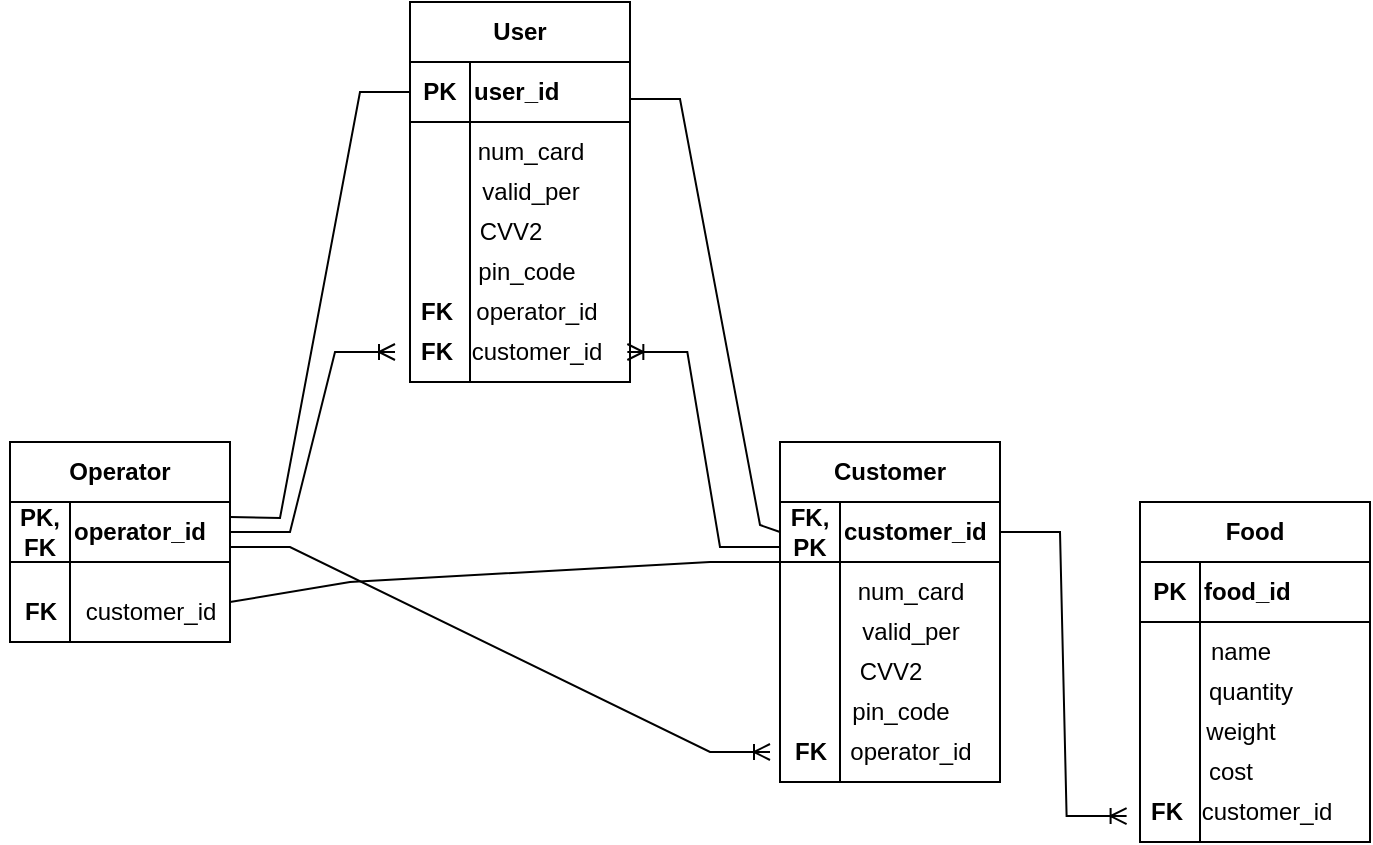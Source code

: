<mxfile version="22.0.4" type="device" pages="3">
  <diagram id="mCyr1kptdM3YggUfpTlr" name="Варіант (а)">
    <mxGraphModel dx="1050" dy="542" grid="1" gridSize="10" guides="1" tooltips="1" connect="1" arrows="1" fold="1" page="1" pageScale="1" pageWidth="850" pageHeight="1100" math="0" shadow="0">
      <root>
        <mxCell id="0" />
        <mxCell id="1" parent="0" />
        <mxCell id="K9VBhdeOLqhP3uieEbr1-109" value="" style="rounded=0;whiteSpace=wrap;html=1;align=left;" parent="1" vertex="1">
          <mxGeometry x="320" y="100" width="80" height="130" as="geometry" />
        </mxCell>
        <mxCell id="K9VBhdeOLqhP3uieEbr1-110" value="&lt;b&gt;User&lt;/b&gt;" style="rounded=0;whiteSpace=wrap;html=1;" parent="1" vertex="1">
          <mxGeometry x="290" y="40" width="110" height="30" as="geometry" />
        </mxCell>
        <mxCell id="K9VBhdeOLqhP3uieEbr1-111" value="&lt;b&gt;PK&lt;/b&gt;" style="rounded=0;whiteSpace=wrap;html=1;" parent="1" vertex="1">
          <mxGeometry x="290" y="70" width="30" height="30" as="geometry" />
        </mxCell>
        <mxCell id="K9VBhdeOLqhP3uieEbr1-112" value="" style="rounded=0;whiteSpace=wrap;html=1;" parent="1" vertex="1">
          <mxGeometry x="290" y="100" width="30" height="130" as="geometry" />
        </mxCell>
        <mxCell id="K9VBhdeOLqhP3uieEbr1-113" value="&lt;b&gt;user_id&lt;/b&gt;" style="rounded=0;whiteSpace=wrap;html=1;align=left;" parent="1" vertex="1">
          <mxGeometry x="320" y="70" width="80" height="30" as="geometry" />
        </mxCell>
        <mxCell id="K9VBhdeOLqhP3uieEbr1-117" value="num_card" style="text;html=1;align=center;verticalAlign=middle;resizable=0;points=[];autosize=1;strokeColor=none;fillColor=none;" parent="1" vertex="1">
          <mxGeometry x="310" y="100" width="80" height="30" as="geometry" />
        </mxCell>
        <mxCell id="K9VBhdeOLqhP3uieEbr1-118" value="valid_per" style="text;html=1;align=center;verticalAlign=middle;resizable=0;points=[];autosize=1;strokeColor=none;fillColor=none;" parent="1" vertex="1">
          <mxGeometry x="315" y="120" width="70" height="30" as="geometry" />
        </mxCell>
        <mxCell id="K9VBhdeOLqhP3uieEbr1-119" value="CVV2" style="text;html=1;align=center;verticalAlign=middle;resizable=0;points=[];autosize=1;strokeColor=none;fillColor=none;" parent="1" vertex="1">
          <mxGeometry x="315" y="140" width="50" height="30" as="geometry" />
        </mxCell>
        <mxCell id="K9VBhdeOLqhP3uieEbr1-120" value="operator_id" style="text;html=1;align=center;verticalAlign=middle;resizable=0;points=[];autosize=1;strokeColor=none;fillColor=none;" parent="1" vertex="1">
          <mxGeometry x="312.5" y="180" width="80" height="30" as="geometry" />
        </mxCell>
        <mxCell id="K9VBhdeOLqhP3uieEbr1-121" value="&lt;b&gt;FK&lt;/b&gt;" style="text;html=1;align=center;verticalAlign=middle;resizable=0;points=[];autosize=1;strokeColor=none;fillColor=none;" parent="1" vertex="1">
          <mxGeometry x="282.5" y="180" width="40" height="30" as="geometry" />
        </mxCell>
        <mxCell id="K9VBhdeOLqhP3uieEbr1-123" value="customer_id" style="text;html=1;align=center;verticalAlign=middle;resizable=0;points=[];autosize=1;strokeColor=none;fillColor=none;" parent="1" vertex="1">
          <mxGeometry x="307.5" y="200" width="90" height="30" as="geometry" />
        </mxCell>
        <mxCell id="K9VBhdeOLqhP3uieEbr1-124" value="&lt;b&gt;FK&lt;/b&gt;" style="text;html=1;align=center;verticalAlign=middle;resizable=0;points=[];autosize=1;strokeColor=none;fillColor=none;" parent="1" vertex="1">
          <mxGeometry x="282.5" y="200" width="40" height="30" as="geometry" />
        </mxCell>
        <mxCell id="K9VBhdeOLqhP3uieEbr1-128" value="&lt;b&gt;Operator&lt;/b&gt;" style="rounded=0;whiteSpace=wrap;html=1;" parent="1" vertex="1">
          <mxGeometry x="90" y="260" width="110" height="30" as="geometry" />
        </mxCell>
        <mxCell id="K9VBhdeOLqhP3uieEbr1-129" value="&lt;b&gt;PK,&lt;br&gt;FK&lt;br&gt;&lt;/b&gt;" style="rounded=0;whiteSpace=wrap;html=1;" parent="1" vertex="1">
          <mxGeometry x="90" y="290" width="30" height="30" as="geometry" />
        </mxCell>
        <mxCell id="K9VBhdeOLqhP3uieEbr1-131" value="&lt;b&gt;operator_id&lt;/b&gt;" style="rounded=0;whiteSpace=wrap;html=1;align=left;" parent="1" vertex="1">
          <mxGeometry x="120" y="290" width="80" height="30" as="geometry" />
        </mxCell>
        <mxCell id="K9VBhdeOLqhP3uieEbr1-147" value="" style="endArrow=none;html=1;rounded=0;entryX=0;entryY=0.5;entryDx=0;entryDy=0;exitX=1;exitY=0.25;exitDx=0;exitDy=0;" parent="1" source="K9VBhdeOLqhP3uieEbr1-131" target="K9VBhdeOLqhP3uieEbr1-111" edge="1">
          <mxGeometry relative="1" as="geometry">
            <mxPoint x="215" y="320" as="sourcePoint" />
            <mxPoint x="345" y="200" as="targetPoint" />
            <Array as="points">
              <mxPoint x="225" y="298" />
              <mxPoint x="265" y="85" />
            </Array>
          </mxGeometry>
        </mxCell>
        <mxCell id="K9VBhdeOLqhP3uieEbr1-149" value="" style="rounded=0;whiteSpace=wrap;html=1;align=left;" parent="1" vertex="1">
          <mxGeometry x="505" y="320" width="80" height="110" as="geometry" />
        </mxCell>
        <mxCell id="K9VBhdeOLqhP3uieEbr1-150" value="&lt;b&gt;Customer&lt;/b&gt;" style="rounded=0;whiteSpace=wrap;html=1;" parent="1" vertex="1">
          <mxGeometry x="475" y="260" width="110" height="30" as="geometry" />
        </mxCell>
        <mxCell id="K9VBhdeOLqhP3uieEbr1-151" value="&lt;b&gt;FK, PK&lt;/b&gt;" style="rounded=0;whiteSpace=wrap;html=1;" parent="1" vertex="1">
          <mxGeometry x="475" y="290" width="30" height="30" as="geometry" />
        </mxCell>
        <mxCell id="K9VBhdeOLqhP3uieEbr1-152" value="" style="rounded=0;whiteSpace=wrap;html=1;" parent="1" vertex="1">
          <mxGeometry x="475" y="320" width="30" height="110" as="geometry" />
        </mxCell>
        <mxCell id="K9VBhdeOLqhP3uieEbr1-153" value="&lt;b&gt;customer_id&lt;/b&gt;" style="rounded=0;whiteSpace=wrap;html=1;align=left;" parent="1" vertex="1">
          <mxGeometry x="505" y="290" width="80" height="30" as="geometry" />
        </mxCell>
        <mxCell id="K9VBhdeOLqhP3uieEbr1-158" value="operator_id" style="text;html=1;align=center;verticalAlign=middle;resizable=0;points=[];autosize=1;strokeColor=none;fillColor=none;" parent="1" vertex="1">
          <mxGeometry x="500" y="400" width="80" height="30" as="geometry" />
        </mxCell>
        <mxCell id="K9VBhdeOLqhP3uieEbr1-159" value="&lt;b&gt;FK&lt;/b&gt;" style="text;html=1;align=center;verticalAlign=middle;resizable=0;points=[];autosize=1;strokeColor=none;fillColor=none;" parent="1" vertex="1">
          <mxGeometry x="470" y="400" width="40" height="30" as="geometry" />
        </mxCell>
        <mxCell id="K9VBhdeOLqhP3uieEbr1-161" value="" style="endArrow=none;html=1;rounded=0;entryX=0;entryY=0.5;entryDx=0;entryDy=0;exitX=0;exitY=0.5;exitDx=0;exitDy=0;" parent="1" source="K9VBhdeOLqhP3uieEbr1-151" edge="1">
          <mxGeometry relative="1" as="geometry">
            <mxPoint x="470" y="301.5" as="sourcePoint" />
            <mxPoint x="400" y="88.5" as="targetPoint" />
            <Array as="points">
              <mxPoint x="465" y="301.5" />
              <mxPoint x="425" y="88.5" />
            </Array>
          </mxGeometry>
        </mxCell>
        <mxCell id="K9VBhdeOLqhP3uieEbr1-162" value="" style="edgeStyle=entityRelationEdgeStyle;fontSize=12;html=1;endArrow=ERoneToMany;rounded=0;exitX=0;exitY=0.75;exitDx=0;exitDy=0;entryX=1.013;entryY=0.5;entryDx=0;entryDy=0;entryPerimeter=0;" parent="1" source="K9VBhdeOLqhP3uieEbr1-151" target="K9VBhdeOLqhP3uieEbr1-123" edge="1">
          <mxGeometry width="100" height="100" relative="1" as="geometry">
            <mxPoint x="341.5" y="394" as="sourcePoint" />
            <mxPoint x="428.5" y="320" as="targetPoint" />
            <Array as="points">
              <mxPoint x="420" y="230" />
            </Array>
          </mxGeometry>
        </mxCell>
        <mxCell id="K9VBhdeOLqhP3uieEbr1-165" value="" style="rounded=0;whiteSpace=wrap;html=1;align=left;" parent="1" vertex="1">
          <mxGeometry x="685" y="350" width="85" height="110" as="geometry" />
        </mxCell>
        <mxCell id="K9VBhdeOLqhP3uieEbr1-166" value="&lt;b&gt;Food&lt;/b&gt;" style="rounded=0;whiteSpace=wrap;html=1;" parent="1" vertex="1">
          <mxGeometry x="655" y="290" width="115" height="30" as="geometry" />
        </mxCell>
        <mxCell id="K9VBhdeOLqhP3uieEbr1-167" value="&lt;b&gt;PK&lt;/b&gt;" style="rounded=0;whiteSpace=wrap;html=1;" parent="1" vertex="1">
          <mxGeometry x="655" y="320" width="30" height="30" as="geometry" />
        </mxCell>
        <mxCell id="K9VBhdeOLqhP3uieEbr1-168" value="" style="rounded=0;whiteSpace=wrap;html=1;" parent="1" vertex="1">
          <mxGeometry x="655" y="350" width="30" height="110" as="geometry" />
        </mxCell>
        <mxCell id="K9VBhdeOLqhP3uieEbr1-169" value="&lt;div style=&quot;text-align: center;&quot;&gt;&lt;b style=&quot;background-color: initial;&quot;&gt;food_id&lt;/b&gt;&lt;/div&gt;" style="rounded=0;whiteSpace=wrap;html=1;align=left;" parent="1" vertex="1">
          <mxGeometry x="685" y="320" width="85" height="30" as="geometry" />
        </mxCell>
        <mxCell id="K9VBhdeOLqhP3uieEbr1-170" value="name" style="text;html=1;align=center;verticalAlign=middle;resizable=0;points=[];autosize=1;strokeColor=none;fillColor=none;" parent="1" vertex="1">
          <mxGeometry x="680" y="350" width="50" height="30" as="geometry" />
        </mxCell>
        <mxCell id="K9VBhdeOLqhP3uieEbr1-171" value="quantity" style="text;html=1;align=center;verticalAlign=middle;resizable=0;points=[];autosize=1;strokeColor=none;fillColor=none;" parent="1" vertex="1">
          <mxGeometry x="675" y="370" width="70" height="30" as="geometry" />
        </mxCell>
        <mxCell id="K9VBhdeOLqhP3uieEbr1-174" value="customer_id" style="text;html=1;align=center;verticalAlign=middle;resizable=0;points=[];autosize=1;strokeColor=none;fillColor=none;" parent="1" vertex="1">
          <mxGeometry x="672.5" y="430" width="90" height="30" as="geometry" />
        </mxCell>
        <mxCell id="K9VBhdeOLqhP3uieEbr1-175" value="&lt;b&gt;FK&lt;/b&gt;" style="text;html=1;align=center;verticalAlign=middle;resizable=0;points=[];autosize=1;strokeColor=none;fillColor=none;" parent="1" vertex="1">
          <mxGeometry x="647.5" y="430" width="40" height="30" as="geometry" />
        </mxCell>
        <mxCell id="K9VBhdeOLqhP3uieEbr1-179" value="" style="edgeStyle=entityRelationEdgeStyle;fontSize=12;html=1;endArrow=ERoneToMany;rounded=0;exitX=1;exitY=0.5;exitDx=0;exitDy=0;entryX=0.02;entryY=0.567;entryDx=0;entryDy=0;entryPerimeter=0;" parent="1" source="K9VBhdeOLqhP3uieEbr1-153" target="K9VBhdeOLqhP3uieEbr1-175" edge="1">
          <mxGeometry width="100" height="100" relative="1" as="geometry">
            <mxPoint x="626" y="250" as="sourcePoint" />
            <mxPoint x="714" y="181" as="targetPoint" />
            <Array as="points">
              <mxPoint x="691" y="195" />
            </Array>
          </mxGeometry>
        </mxCell>
        <mxCell id="K9VBhdeOLqhP3uieEbr1-191" value="" style="edgeStyle=entityRelationEdgeStyle;fontSize=12;html=1;endArrow=ERoneToMany;rounded=0;exitX=1;exitY=0.75;exitDx=0;exitDy=0;" parent="1" source="K9VBhdeOLqhP3uieEbr1-131" target="K9VBhdeOLqhP3uieEbr1-159" edge="1">
          <mxGeometry width="100" height="100" relative="1" as="geometry">
            <mxPoint x="300" y="400" as="sourcePoint" />
            <mxPoint x="400" y="300" as="targetPoint" />
          </mxGeometry>
        </mxCell>
        <mxCell id="K9VBhdeOLqhP3uieEbr1-192" value="" style="endArrow=none;html=1;rounded=0;entryX=0;entryY=1;entryDx=0;entryDy=0;" parent="1" target="K9VBhdeOLqhP3uieEbr1-151" edge="1">
          <mxGeometry relative="1" as="geometry">
            <mxPoint x="200" y="340" as="sourcePoint" />
            <mxPoint x="470" y="330" as="targetPoint" />
            <Array as="points">
              <mxPoint x="260" y="330" />
              <mxPoint x="440" y="320" />
            </Array>
          </mxGeometry>
        </mxCell>
        <mxCell id="K9VBhdeOLqhP3uieEbr1-193" value="" style="edgeStyle=entityRelationEdgeStyle;fontSize=12;html=1;endArrow=ERoneToMany;rounded=0;exitX=1;exitY=0.5;exitDx=0;exitDy=0;" parent="1" source="K9VBhdeOLqhP3uieEbr1-131" target="K9VBhdeOLqhP3uieEbr1-124" edge="1">
          <mxGeometry width="100" height="100" relative="1" as="geometry">
            <mxPoint x="205.6" y="286.01" as="sourcePoint" />
            <mxPoint x="290.0" y="240" as="targetPoint" />
            <Array as="points">
              <mxPoint x="300.6" y="435.01" />
            </Array>
          </mxGeometry>
        </mxCell>
        <mxCell id="zKbxc6WxqbrizppDIl1E-2" value="" style="group" parent="1" vertex="1" connectable="0">
          <mxGeometry x="85" y="320" width="115" height="90" as="geometry" />
        </mxCell>
        <mxCell id="K9VBhdeOLqhP3uieEbr1-127" value="" style="rounded=0;whiteSpace=wrap;html=1;align=left;" parent="zKbxc6WxqbrizppDIl1E-2" vertex="1">
          <mxGeometry x="35" width="80" height="40" as="geometry" />
        </mxCell>
        <mxCell id="K9VBhdeOLqhP3uieEbr1-130" value="" style="rounded=0;whiteSpace=wrap;html=1;" parent="zKbxc6WxqbrizppDIl1E-2" vertex="1">
          <mxGeometry x="5" width="30" height="40" as="geometry" />
        </mxCell>
        <mxCell id="K9VBhdeOLqhP3uieEbr1-142" value="customer_id" style="text;html=1;align=center;verticalAlign=middle;resizable=0;points=[];autosize=1;strokeColor=none;fillColor=none;" parent="zKbxc6WxqbrizppDIl1E-2" vertex="1">
          <mxGeometry x="30" y="10" width="90" height="30" as="geometry" />
        </mxCell>
        <mxCell id="K9VBhdeOLqhP3uieEbr1-143" value="&lt;b&gt;FK&lt;/b&gt;" style="text;html=1;align=center;verticalAlign=middle;resizable=0;points=[];autosize=1;strokeColor=none;fillColor=none;" parent="zKbxc6WxqbrizppDIl1E-2" vertex="1">
          <mxGeometry y="10" width="40" height="30" as="geometry" />
        </mxCell>
        <mxCell id="zKbxc6WxqbrizppDIl1E-3" value="num_card" style="text;html=1;align=center;verticalAlign=middle;resizable=0;points=[];autosize=1;strokeColor=none;fillColor=none;" parent="1" vertex="1">
          <mxGeometry x="500" y="320" width="80" height="30" as="geometry" />
        </mxCell>
        <mxCell id="zKbxc6WxqbrizppDIl1E-4" value="valid_per" style="text;html=1;align=center;verticalAlign=middle;resizable=0;points=[];autosize=1;strokeColor=none;fillColor=none;" parent="1" vertex="1">
          <mxGeometry x="505" y="340" width="70" height="30" as="geometry" />
        </mxCell>
        <mxCell id="zKbxc6WxqbrizppDIl1E-5" value="CVV2" style="text;html=1;align=center;verticalAlign=middle;resizable=0;points=[];autosize=1;strokeColor=none;fillColor=none;" parent="1" vertex="1">
          <mxGeometry x="505" y="360" width="50" height="30" as="geometry" />
        </mxCell>
        <mxCell id="VgWpRsLvSw-a2g860Sd8-1" value="pin_code" style="text;html=1;align=center;verticalAlign=middle;resizable=0;points=[];autosize=1;strokeColor=none;fillColor=none;" vertex="1" parent="1">
          <mxGeometry x="312.5" y="160" width="70" height="30" as="geometry" />
        </mxCell>
        <mxCell id="VgWpRsLvSw-a2g860Sd8-2" value="weight" style="text;html=1;align=center;verticalAlign=middle;resizable=0;points=[];autosize=1;strokeColor=none;fillColor=none;" vertex="1" parent="1">
          <mxGeometry x="675" y="390" width="60" height="30" as="geometry" />
        </mxCell>
        <mxCell id="VgWpRsLvSw-a2g860Sd8-3" value="cost" style="text;html=1;align=center;verticalAlign=middle;resizable=0;points=[];autosize=1;strokeColor=none;fillColor=none;" vertex="1" parent="1">
          <mxGeometry x="675" y="410" width="50" height="30" as="geometry" />
        </mxCell>
        <mxCell id="VgWpRsLvSw-a2g860Sd8-4" value="pin_code" style="text;html=1;align=center;verticalAlign=middle;resizable=0;points=[];autosize=1;strokeColor=none;fillColor=none;" vertex="1" parent="1">
          <mxGeometry x="500" y="380" width="70" height="30" as="geometry" />
        </mxCell>
      </root>
    </mxGraphModel>
  </diagram>
  <diagram name="Варіант (b)" id="RiiAwfqw73dtremXpdQP">
    <mxGraphModel dx="1108" dy="1582" grid="1" gridSize="10" guides="1" tooltips="1" connect="1" arrows="1" fold="1" page="1" pageScale="1" pageWidth="850" pageHeight="1100" math="0" shadow="0">
      <root>
        <mxCell id="gezteYiFKmW2SbijRGQw-0" />
        <mxCell id="gezteYiFKmW2SbijRGQw-1" parent="gezteYiFKmW2SbijRGQw-0" />
        <mxCell id="gezteYiFKmW2SbijRGQw-2" value="dept" style="shape=table;startSize=30;container=1;collapsible=1;childLayout=tableLayout;fixedRows=1;rowLines=0;fontStyle=1;align=center;resizeLast=1;" vertex="1" parent="gezteYiFKmW2SbijRGQw-1">
          <mxGeometry x="140" y="-780" width="180" height="130" as="geometry" />
        </mxCell>
        <mxCell id="gezteYiFKmW2SbijRGQw-3" value="" style="shape=partialRectangle;collapsible=0;dropTarget=0;pointerEvents=0;fillColor=none;top=0;left=0;bottom=1;right=0;points=[[0,0.5],[1,0.5]];portConstraint=eastwest;" vertex="1" parent="gezteYiFKmW2SbijRGQw-2">
          <mxGeometry y="30" width="180" height="30" as="geometry" />
        </mxCell>
        <mxCell id="gezteYiFKmW2SbijRGQw-4" value="PK" style="shape=partialRectangle;connectable=0;fillColor=none;top=0;left=0;bottom=0;right=0;fontStyle=1;overflow=hidden;" vertex="1" parent="gezteYiFKmW2SbijRGQw-3">
          <mxGeometry width="30" height="30" as="geometry">
            <mxRectangle width="30" height="30" as="alternateBounds" />
          </mxGeometry>
        </mxCell>
        <mxCell id="gezteYiFKmW2SbijRGQw-5" value="deptno" style="shape=partialRectangle;connectable=0;fillColor=none;top=0;left=0;bottom=0;right=0;align=left;spacingLeft=6;fontStyle=5;overflow=hidden;" vertex="1" parent="gezteYiFKmW2SbijRGQw-3">
          <mxGeometry x="30" width="150" height="30" as="geometry">
            <mxRectangle width="150" height="30" as="alternateBounds" />
          </mxGeometry>
        </mxCell>
        <mxCell id="gezteYiFKmW2SbijRGQw-6" value="" style="shape=partialRectangle;collapsible=0;dropTarget=0;pointerEvents=0;fillColor=none;top=0;left=0;bottom=0;right=0;points=[[0,0.5],[1,0.5]];portConstraint=eastwest;" vertex="1" parent="gezteYiFKmW2SbijRGQw-2">
          <mxGeometry y="60" width="180" height="30" as="geometry" />
        </mxCell>
        <mxCell id="gezteYiFKmW2SbijRGQw-7" value="" style="shape=partialRectangle;connectable=0;fillColor=none;top=0;left=0;bottom=0;right=0;editable=1;overflow=hidden;" vertex="1" parent="gezteYiFKmW2SbijRGQw-6">
          <mxGeometry width="30" height="30" as="geometry">
            <mxRectangle width="30" height="30" as="alternateBounds" />
          </mxGeometry>
        </mxCell>
        <mxCell id="gezteYiFKmW2SbijRGQw-8" value="name" style="shape=partialRectangle;connectable=0;fillColor=none;top=0;left=0;bottom=0;right=0;align=left;spacingLeft=6;overflow=hidden;" vertex="1" parent="gezteYiFKmW2SbijRGQw-6">
          <mxGeometry x="30" width="150" height="30" as="geometry">
            <mxRectangle width="150" height="30" as="alternateBounds" />
          </mxGeometry>
        </mxCell>
        <mxCell id="gezteYiFKmW2SbijRGQw-9" value="" style="shape=partialRectangle;collapsible=0;dropTarget=0;pointerEvents=0;fillColor=none;top=0;left=0;bottom=0;right=0;points=[[0,0.5],[1,0.5]];portConstraint=eastwest;" vertex="1" parent="gezteYiFKmW2SbijRGQw-2">
          <mxGeometry y="90" width="180" height="30" as="geometry" />
        </mxCell>
        <mxCell id="gezteYiFKmW2SbijRGQw-10" value="FK" style="shape=partialRectangle;connectable=0;fillColor=none;top=0;left=0;bottom=0;right=0;editable=1;overflow=hidden;fontStyle=1" vertex="1" parent="gezteYiFKmW2SbijRGQw-9">
          <mxGeometry width="30" height="30" as="geometry">
            <mxRectangle width="30" height="30" as="alternateBounds" />
          </mxGeometry>
        </mxCell>
        <mxCell id="gezteYiFKmW2SbijRGQw-11" value="locno" style="shape=partialRectangle;connectable=0;fillColor=none;top=0;left=0;bottom=0;right=0;align=left;spacingLeft=6;overflow=hidden;" vertex="1" parent="gezteYiFKmW2SbijRGQw-9">
          <mxGeometry x="30" width="150" height="30" as="geometry">
            <mxRectangle width="150" height="30" as="alternateBounds" />
          </mxGeometry>
        </mxCell>
        <mxCell id="gezteYiFKmW2SbijRGQw-12" value="loc" style="shape=table;startSize=30;container=1;collapsible=1;childLayout=tableLayout;fixedRows=1;rowLines=0;fontStyle=1;align=center;resizeLast=1;" vertex="1" parent="gezteYiFKmW2SbijRGQw-1">
          <mxGeometry x="140" y="-610" width="180" height="90" as="geometry" />
        </mxCell>
        <mxCell id="gezteYiFKmW2SbijRGQw-13" value="" style="shape=partialRectangle;collapsible=0;dropTarget=0;pointerEvents=0;fillColor=none;top=0;left=0;bottom=1;right=0;points=[[0,0.5],[1,0.5]];portConstraint=eastwest;" vertex="1" parent="gezteYiFKmW2SbijRGQw-12">
          <mxGeometry y="30" width="180" height="30" as="geometry" />
        </mxCell>
        <mxCell id="gezteYiFKmW2SbijRGQw-14" value="PK" style="shape=partialRectangle;connectable=0;fillColor=none;top=0;left=0;bottom=0;right=0;fontStyle=1;overflow=hidden;" vertex="1" parent="gezteYiFKmW2SbijRGQw-13">
          <mxGeometry width="30" height="30" as="geometry">
            <mxRectangle width="30" height="30" as="alternateBounds" />
          </mxGeometry>
        </mxCell>
        <mxCell id="gezteYiFKmW2SbijRGQw-15" value="locno" style="shape=partialRectangle;connectable=0;fillColor=none;top=0;left=0;bottom=0;right=0;align=left;spacingLeft=6;fontStyle=5;overflow=hidden;" vertex="1" parent="gezteYiFKmW2SbijRGQw-13">
          <mxGeometry x="30" width="150" height="30" as="geometry">
            <mxRectangle width="150" height="30" as="alternateBounds" />
          </mxGeometry>
        </mxCell>
        <mxCell id="gezteYiFKmW2SbijRGQw-16" value="" style="shape=partialRectangle;collapsible=0;dropTarget=0;pointerEvents=0;fillColor=none;top=0;left=0;bottom=0;right=0;points=[[0,0.5],[1,0.5]];portConstraint=eastwest;" vertex="1" parent="gezteYiFKmW2SbijRGQw-12">
          <mxGeometry y="60" width="180" height="30" as="geometry" />
        </mxCell>
        <mxCell id="gezteYiFKmW2SbijRGQw-17" value="" style="shape=partialRectangle;connectable=0;fillColor=none;top=0;left=0;bottom=0;right=0;editable=1;overflow=hidden;" vertex="1" parent="gezteYiFKmW2SbijRGQw-16">
          <mxGeometry width="30" height="30" as="geometry">
            <mxRectangle width="30" height="30" as="alternateBounds" />
          </mxGeometry>
        </mxCell>
        <mxCell id="gezteYiFKmW2SbijRGQw-18" value="name" style="shape=partialRectangle;connectable=0;fillColor=none;top=0;left=0;bottom=0;right=0;align=left;spacingLeft=6;overflow=hidden;" vertex="1" parent="gezteYiFKmW2SbijRGQw-16">
          <mxGeometry x="30" width="150" height="30" as="geometry">
            <mxRectangle width="150" height="30" as="alternateBounds" />
          </mxGeometry>
        </mxCell>
        <mxCell id="gezteYiFKmW2SbijRGQw-19" value="" style="edgeStyle=elbowEdgeStyle;fontSize=12;html=1;endArrow=ERmany;rounded=0;entryX=0;entryY=0.5;entryDx=0;entryDy=0;" edge="1" parent="gezteYiFKmW2SbijRGQw-1" source="gezteYiFKmW2SbijRGQw-13" target="gezteYiFKmW2SbijRGQw-9">
          <mxGeometry width="100" height="100" relative="1" as="geometry">
            <mxPoint x="200" y="-630" as="sourcePoint" />
            <mxPoint x="300" y="-730" as="targetPoint" />
            <Array as="points">
              <mxPoint x="100" y="-627" />
            </Array>
          </mxGeometry>
        </mxCell>
        <mxCell id="gezteYiFKmW2SbijRGQw-20" value="emp" style="shape=table;startSize=30;container=1;collapsible=1;childLayout=tableLayout;fixedRows=1;rowLines=0;fontStyle=1;align=center;resizeLast=1;" vertex="1" parent="gezteYiFKmW2SbijRGQw-1">
          <mxGeometry x="380" y="-840" width="195" height="270" as="geometry" />
        </mxCell>
        <mxCell id="gezteYiFKmW2SbijRGQw-21" value="" style="shape=partialRectangle;collapsible=0;dropTarget=0;pointerEvents=0;fillColor=none;top=0;left=0;bottom=1;right=0;points=[[0,0.5],[1,0.5]];portConstraint=eastwest;" vertex="1" parent="gezteYiFKmW2SbijRGQw-20">
          <mxGeometry y="30" width="195" height="30" as="geometry" />
        </mxCell>
        <mxCell id="gezteYiFKmW2SbijRGQw-22" value="PK" style="shape=partialRectangle;connectable=0;fillColor=none;top=0;left=0;bottom=0;right=0;fontStyle=1;overflow=hidden;" vertex="1" parent="gezteYiFKmW2SbijRGQw-21">
          <mxGeometry width="30" height="30" as="geometry">
            <mxRectangle width="30" height="30" as="alternateBounds" />
          </mxGeometry>
        </mxCell>
        <mxCell id="gezteYiFKmW2SbijRGQw-23" value="empno" style="shape=partialRectangle;connectable=0;fillColor=none;top=0;left=0;bottom=0;right=0;align=left;spacingLeft=6;fontStyle=5;overflow=hidden;" vertex="1" parent="gezteYiFKmW2SbijRGQw-21">
          <mxGeometry x="30" width="165" height="30" as="geometry">
            <mxRectangle width="165" height="30" as="alternateBounds" />
          </mxGeometry>
        </mxCell>
        <mxCell id="gezteYiFKmW2SbijRGQw-24" value="" style="shape=partialRectangle;collapsible=0;dropTarget=0;pointerEvents=0;fillColor=none;top=0;left=0;bottom=0;right=0;points=[[0,0.5],[1,0.5]];portConstraint=eastwest;" vertex="1" parent="gezteYiFKmW2SbijRGQw-20">
          <mxGeometry y="60" width="195" height="30" as="geometry" />
        </mxCell>
        <mxCell id="gezteYiFKmW2SbijRGQw-25" value="" style="shape=partialRectangle;connectable=0;fillColor=none;top=0;left=0;bottom=0;right=0;editable=1;overflow=hidden;" vertex="1" parent="gezteYiFKmW2SbijRGQw-24">
          <mxGeometry width="30" height="30" as="geometry">
            <mxRectangle width="30" height="30" as="alternateBounds" />
          </mxGeometry>
        </mxCell>
        <mxCell id="gezteYiFKmW2SbijRGQw-26" value="ename" style="shape=partialRectangle;connectable=0;fillColor=none;top=0;left=0;bottom=0;right=0;align=left;spacingLeft=6;overflow=hidden;" vertex="1" parent="gezteYiFKmW2SbijRGQw-24">
          <mxGeometry x="30" width="165" height="30" as="geometry">
            <mxRectangle width="165" height="30" as="alternateBounds" />
          </mxGeometry>
        </mxCell>
        <mxCell id="gezteYiFKmW2SbijRGQw-27" value="" style="shape=partialRectangle;collapsible=0;dropTarget=0;pointerEvents=0;fillColor=none;top=0;left=0;bottom=0;right=0;points=[[0,0.5],[1,0.5]];portConstraint=eastwest;" vertex="1" parent="gezteYiFKmW2SbijRGQw-20">
          <mxGeometry y="90" width="195" height="30" as="geometry" />
        </mxCell>
        <mxCell id="gezteYiFKmW2SbijRGQw-28" value="" style="shape=partialRectangle;connectable=0;fillColor=none;top=0;left=0;bottom=0;right=0;editable=1;overflow=hidden;fontStyle=1" vertex="1" parent="gezteYiFKmW2SbijRGQw-27">
          <mxGeometry width="30" height="30" as="geometry">
            <mxRectangle width="30" height="30" as="alternateBounds" />
          </mxGeometry>
        </mxCell>
        <mxCell id="gezteYiFKmW2SbijRGQw-29" value="job" style="shape=partialRectangle;connectable=0;fillColor=none;top=0;left=0;bottom=0;right=0;align=left;spacingLeft=6;overflow=hidden;" vertex="1" parent="gezteYiFKmW2SbijRGQw-27">
          <mxGeometry x="30" width="165" height="30" as="geometry">
            <mxRectangle width="165" height="30" as="alternateBounds" />
          </mxGeometry>
        </mxCell>
        <mxCell id="gezteYiFKmW2SbijRGQw-33" value="" style="shape=partialRectangle;collapsible=0;dropTarget=0;pointerEvents=0;fillColor=none;top=0;left=0;bottom=0;right=0;points=[[0,0.5],[1,0.5]];portConstraint=eastwest;" vertex="1" parent="gezteYiFKmW2SbijRGQw-20">
          <mxGeometry y="120" width="195" height="30" as="geometry" />
        </mxCell>
        <mxCell id="gezteYiFKmW2SbijRGQw-34" value="" style="shape=partialRectangle;connectable=0;fillColor=none;top=0;left=0;bottom=0;right=0;editable=1;overflow=hidden;fontStyle=1" vertex="1" parent="gezteYiFKmW2SbijRGQw-33">
          <mxGeometry width="30" height="30" as="geometry">
            <mxRectangle width="30" height="30" as="alternateBounds" />
          </mxGeometry>
        </mxCell>
        <mxCell id="gezteYiFKmW2SbijRGQw-35" value="hiredate" style="shape=partialRectangle;connectable=0;fillColor=none;top=0;left=0;bottom=0;right=0;align=left;spacingLeft=6;overflow=hidden;" vertex="1" parent="gezteYiFKmW2SbijRGQw-33">
          <mxGeometry x="30" width="165" height="30" as="geometry">
            <mxRectangle width="165" height="30" as="alternateBounds" />
          </mxGeometry>
        </mxCell>
        <mxCell id="gezteYiFKmW2SbijRGQw-36" value="" style="shape=partialRectangle;collapsible=0;dropTarget=0;pointerEvents=0;fillColor=none;top=0;left=0;bottom=0;right=0;points=[[0,0.5],[1,0.5]];portConstraint=eastwest;" vertex="1" parent="gezteYiFKmW2SbijRGQw-20">
          <mxGeometry y="150" width="195" height="30" as="geometry" />
        </mxCell>
        <mxCell id="gezteYiFKmW2SbijRGQw-37" value="" style="shape=partialRectangle;connectable=0;fillColor=none;top=0;left=0;bottom=0;right=0;editable=1;overflow=hidden;fontStyle=1" vertex="1" parent="gezteYiFKmW2SbijRGQw-36">
          <mxGeometry width="30" height="30" as="geometry">
            <mxRectangle width="30" height="30" as="alternateBounds" />
          </mxGeometry>
        </mxCell>
        <mxCell id="gezteYiFKmW2SbijRGQw-38" value="sal" style="shape=partialRectangle;connectable=0;fillColor=none;top=0;left=0;bottom=0;right=0;align=left;spacingLeft=6;overflow=hidden;" vertex="1" parent="gezteYiFKmW2SbijRGQw-36">
          <mxGeometry x="30" width="165" height="30" as="geometry">
            <mxRectangle width="165" height="30" as="alternateBounds" />
          </mxGeometry>
        </mxCell>
        <mxCell id="gezteYiFKmW2SbijRGQw-39" value="" style="shape=partialRectangle;collapsible=0;dropTarget=0;pointerEvents=0;fillColor=none;top=0;left=0;bottom=0;right=0;points=[[0,0.5],[1,0.5]];portConstraint=eastwest;" vertex="1" parent="gezteYiFKmW2SbijRGQw-20">
          <mxGeometry y="180" width="195" height="30" as="geometry" />
        </mxCell>
        <mxCell id="gezteYiFKmW2SbijRGQw-40" value="" style="shape=partialRectangle;connectable=0;fillColor=none;top=0;left=0;bottom=0;right=0;editable=1;overflow=hidden;fontStyle=1" vertex="1" parent="gezteYiFKmW2SbijRGQw-39">
          <mxGeometry width="30" height="30" as="geometry">
            <mxRectangle width="30" height="30" as="alternateBounds" />
          </mxGeometry>
        </mxCell>
        <mxCell id="gezteYiFKmW2SbijRGQw-41" value="com" style="shape=partialRectangle;connectable=0;fillColor=none;top=0;left=0;bottom=0;right=0;align=left;spacingLeft=6;overflow=hidden;" vertex="1" parent="gezteYiFKmW2SbijRGQw-39">
          <mxGeometry x="30" width="165" height="30" as="geometry">
            <mxRectangle width="165" height="30" as="alternateBounds" />
          </mxGeometry>
        </mxCell>
        <mxCell id="gezteYiFKmW2SbijRGQw-42" value="" style="shape=partialRectangle;collapsible=0;dropTarget=0;pointerEvents=0;fillColor=none;top=0;left=0;bottom=0;right=0;points=[[0,0.5],[1,0.5]];portConstraint=eastwest;" vertex="1" parent="gezteYiFKmW2SbijRGQw-20">
          <mxGeometry y="210" width="195" height="30" as="geometry" />
        </mxCell>
        <mxCell id="gezteYiFKmW2SbijRGQw-43" value="FK" style="shape=partialRectangle;connectable=0;fillColor=none;top=0;left=0;bottom=0;right=0;editable=1;overflow=hidden;fontStyle=1" vertex="1" parent="gezteYiFKmW2SbijRGQw-42">
          <mxGeometry width="30" height="30" as="geometry">
            <mxRectangle width="30" height="30" as="alternateBounds" />
          </mxGeometry>
        </mxCell>
        <mxCell id="gezteYiFKmW2SbijRGQw-44" value="deptno" style="shape=partialRectangle;connectable=0;fillColor=none;top=0;left=0;bottom=0;right=0;align=left;spacingLeft=6;overflow=hidden;" vertex="1" parent="gezteYiFKmW2SbijRGQw-42">
          <mxGeometry x="30" width="165" height="30" as="geometry">
            <mxRectangle width="165" height="30" as="alternateBounds" />
          </mxGeometry>
        </mxCell>
        <mxCell id="9w5AvYkcZSZDb7R4mJsS-26" value="" style="shape=partialRectangle;collapsible=0;dropTarget=0;pointerEvents=0;fillColor=none;top=0;left=0;bottom=0;right=0;points=[[0,0.5],[1,0.5]];portConstraint=eastwest;" vertex="1" parent="gezteYiFKmW2SbijRGQw-20">
          <mxGeometry y="240" width="195" height="30" as="geometry" />
        </mxCell>
        <mxCell id="9w5AvYkcZSZDb7R4mJsS-27" value="FK" style="shape=partialRectangle;connectable=0;fillColor=none;top=0;left=0;bottom=0;right=0;editable=1;overflow=hidden;fontStyle=1" vertex="1" parent="9w5AvYkcZSZDb7R4mJsS-26">
          <mxGeometry width="30" height="30" as="geometry">
            <mxRectangle width="30" height="30" as="alternateBounds" />
          </mxGeometry>
        </mxCell>
        <mxCell id="9w5AvYkcZSZDb7R4mJsS-28" value="mgrno" style="shape=partialRectangle;connectable=0;fillColor=none;top=0;left=0;bottom=0;right=0;align=left;spacingLeft=6;overflow=hidden;" vertex="1" parent="9w5AvYkcZSZDb7R4mJsS-26">
          <mxGeometry x="30" width="165" height="30" as="geometry">
            <mxRectangle width="165" height="30" as="alternateBounds" />
          </mxGeometry>
        </mxCell>
        <mxCell id="gezteYiFKmW2SbijRGQw-46" value="" style="edgeStyle=elbowEdgeStyle;fontSize=12;html=1;endArrow=ERmany;rounded=0;entryX=0;entryY=0.5;entryDx=0;entryDy=0;exitX=1;exitY=0.5;exitDx=0;exitDy=0;" edge="1" parent="gezteYiFKmW2SbijRGQw-1" source="gezteYiFKmW2SbijRGQw-3" target="gezteYiFKmW2SbijRGQw-42">
          <mxGeometry width="100" height="100" relative="1" as="geometry">
            <mxPoint x="230" y="-550" as="sourcePoint" />
            <mxPoint x="300" y="-530" as="targetPoint" />
            <Array as="points">
              <mxPoint x="360" y="-680" />
            </Array>
          </mxGeometry>
        </mxCell>
        <mxCell id="9w5AvYkcZSZDb7R4mJsS-0" value="mgr" style="shape=table;startSize=30;container=1;collapsible=1;childLayout=tableLayout;fixedRows=1;rowLines=0;fontStyle=1;align=center;resizeLast=1;" vertex="1" parent="gezteYiFKmW2SbijRGQw-1">
          <mxGeometry x="620" y="-760" width="180" height="240" as="geometry" />
        </mxCell>
        <mxCell id="9w5AvYkcZSZDb7R4mJsS-1" value="" style="shape=partialRectangle;collapsible=0;dropTarget=0;pointerEvents=0;fillColor=none;top=0;left=0;bottom=1;right=0;points=[[0,0.5],[1,0.5]];portConstraint=eastwest;" vertex="1" parent="9w5AvYkcZSZDb7R4mJsS-0">
          <mxGeometry y="30" width="180" height="30" as="geometry" />
        </mxCell>
        <mxCell id="9w5AvYkcZSZDb7R4mJsS-2" value="PK" style="shape=partialRectangle;connectable=0;fillColor=none;top=0;left=0;bottom=0;right=0;fontStyle=1;overflow=hidden;" vertex="1" parent="9w5AvYkcZSZDb7R4mJsS-1">
          <mxGeometry width="30" height="30" as="geometry">
            <mxRectangle width="30" height="30" as="alternateBounds" />
          </mxGeometry>
        </mxCell>
        <mxCell id="9w5AvYkcZSZDb7R4mJsS-3" value="mgrno" style="shape=partialRectangle;connectable=0;fillColor=none;top=0;left=0;bottom=0;right=0;align=left;spacingLeft=6;fontStyle=5;overflow=hidden;" vertex="1" parent="9w5AvYkcZSZDb7R4mJsS-1">
          <mxGeometry x="30" width="150" height="30" as="geometry">
            <mxRectangle width="150" height="30" as="alternateBounds" />
          </mxGeometry>
        </mxCell>
        <mxCell id="9w5AvYkcZSZDb7R4mJsS-4" value="" style="shape=partialRectangle;collapsible=0;dropTarget=0;pointerEvents=0;fillColor=none;top=0;left=0;bottom=0;right=0;points=[[0,0.5],[1,0.5]];portConstraint=eastwest;" vertex="1" parent="9w5AvYkcZSZDb7R4mJsS-0">
          <mxGeometry y="60" width="180" height="30" as="geometry" />
        </mxCell>
        <mxCell id="9w5AvYkcZSZDb7R4mJsS-5" value="" style="shape=partialRectangle;connectable=0;fillColor=none;top=0;left=0;bottom=0;right=0;editable=1;overflow=hidden;" vertex="1" parent="9w5AvYkcZSZDb7R4mJsS-4">
          <mxGeometry width="30" height="30" as="geometry">
            <mxRectangle width="30" height="30" as="alternateBounds" />
          </mxGeometry>
        </mxCell>
        <mxCell id="9w5AvYkcZSZDb7R4mJsS-6" value="ename" style="shape=partialRectangle;connectable=0;fillColor=none;top=0;left=0;bottom=0;right=0;align=left;spacingLeft=6;overflow=hidden;" vertex="1" parent="9w5AvYkcZSZDb7R4mJsS-4">
          <mxGeometry x="30" width="150" height="30" as="geometry">
            <mxRectangle width="150" height="30" as="alternateBounds" />
          </mxGeometry>
        </mxCell>
        <mxCell id="9w5AvYkcZSZDb7R4mJsS-7" value="" style="shape=partialRectangle;collapsible=0;dropTarget=0;pointerEvents=0;fillColor=none;top=0;left=0;bottom=0;right=0;points=[[0,0.5],[1,0.5]];portConstraint=eastwest;" vertex="1" parent="9w5AvYkcZSZDb7R4mJsS-0">
          <mxGeometry y="90" width="180" height="30" as="geometry" />
        </mxCell>
        <mxCell id="9w5AvYkcZSZDb7R4mJsS-8" value="" style="shape=partialRectangle;connectable=0;fillColor=none;top=0;left=0;bottom=0;right=0;editable=1;overflow=hidden;fontStyle=1" vertex="1" parent="9w5AvYkcZSZDb7R4mJsS-7">
          <mxGeometry width="30" height="30" as="geometry">
            <mxRectangle width="30" height="30" as="alternateBounds" />
          </mxGeometry>
        </mxCell>
        <mxCell id="9w5AvYkcZSZDb7R4mJsS-9" value="job" style="shape=partialRectangle;connectable=0;fillColor=none;top=0;left=0;bottom=0;right=0;align=left;spacingLeft=6;overflow=hidden;" vertex="1" parent="9w5AvYkcZSZDb7R4mJsS-7">
          <mxGeometry x="30" width="150" height="30" as="geometry">
            <mxRectangle width="150" height="30" as="alternateBounds" />
          </mxGeometry>
        </mxCell>
        <mxCell id="9w5AvYkcZSZDb7R4mJsS-13" value="" style="shape=partialRectangle;collapsible=0;dropTarget=0;pointerEvents=0;fillColor=none;top=0;left=0;bottom=0;right=0;points=[[0,0.5],[1,0.5]];portConstraint=eastwest;" vertex="1" parent="9w5AvYkcZSZDb7R4mJsS-0">
          <mxGeometry y="120" width="180" height="30" as="geometry" />
        </mxCell>
        <mxCell id="9w5AvYkcZSZDb7R4mJsS-14" value="" style="shape=partialRectangle;connectable=0;fillColor=none;top=0;left=0;bottom=0;right=0;editable=1;overflow=hidden;fontStyle=1" vertex="1" parent="9w5AvYkcZSZDb7R4mJsS-13">
          <mxGeometry width="30" height="30" as="geometry">
            <mxRectangle width="30" height="30" as="alternateBounds" />
          </mxGeometry>
        </mxCell>
        <mxCell id="9w5AvYkcZSZDb7R4mJsS-15" value="hiredate" style="shape=partialRectangle;connectable=0;fillColor=none;top=0;left=0;bottom=0;right=0;align=left;spacingLeft=6;overflow=hidden;" vertex="1" parent="9w5AvYkcZSZDb7R4mJsS-13">
          <mxGeometry x="30" width="150" height="30" as="geometry">
            <mxRectangle width="150" height="30" as="alternateBounds" />
          </mxGeometry>
        </mxCell>
        <mxCell id="9w5AvYkcZSZDb7R4mJsS-16" value="" style="shape=partialRectangle;collapsible=0;dropTarget=0;pointerEvents=0;fillColor=none;top=0;left=0;bottom=0;right=0;points=[[0,0.5],[1,0.5]];portConstraint=eastwest;" vertex="1" parent="9w5AvYkcZSZDb7R4mJsS-0">
          <mxGeometry y="150" width="180" height="30" as="geometry" />
        </mxCell>
        <mxCell id="9w5AvYkcZSZDb7R4mJsS-17" value="" style="shape=partialRectangle;connectable=0;fillColor=none;top=0;left=0;bottom=0;right=0;editable=1;overflow=hidden;fontStyle=1" vertex="1" parent="9w5AvYkcZSZDb7R4mJsS-16">
          <mxGeometry width="30" height="30" as="geometry">
            <mxRectangle width="30" height="30" as="alternateBounds" />
          </mxGeometry>
        </mxCell>
        <mxCell id="9w5AvYkcZSZDb7R4mJsS-18" value="sal" style="shape=partialRectangle;connectable=0;fillColor=none;top=0;left=0;bottom=0;right=0;align=left;spacingLeft=6;overflow=hidden;" vertex="1" parent="9w5AvYkcZSZDb7R4mJsS-16">
          <mxGeometry x="30" width="150" height="30" as="geometry">
            <mxRectangle width="150" height="30" as="alternateBounds" />
          </mxGeometry>
        </mxCell>
        <mxCell id="9w5AvYkcZSZDb7R4mJsS-19" value="" style="shape=partialRectangle;collapsible=0;dropTarget=0;pointerEvents=0;fillColor=none;top=0;left=0;bottom=0;right=0;points=[[0,0.5],[1,0.5]];portConstraint=eastwest;" vertex="1" parent="9w5AvYkcZSZDb7R4mJsS-0">
          <mxGeometry y="180" width="180" height="30" as="geometry" />
        </mxCell>
        <mxCell id="9w5AvYkcZSZDb7R4mJsS-20" value="" style="shape=partialRectangle;connectable=0;fillColor=none;top=0;left=0;bottom=0;right=0;editable=1;overflow=hidden;fontStyle=1" vertex="1" parent="9w5AvYkcZSZDb7R4mJsS-19">
          <mxGeometry width="30" height="30" as="geometry">
            <mxRectangle width="30" height="30" as="alternateBounds" />
          </mxGeometry>
        </mxCell>
        <mxCell id="9w5AvYkcZSZDb7R4mJsS-21" value="com" style="shape=partialRectangle;connectable=0;fillColor=none;top=0;left=0;bottom=0;right=0;align=left;spacingLeft=6;overflow=hidden;" vertex="1" parent="9w5AvYkcZSZDb7R4mJsS-19">
          <mxGeometry x="30" width="150" height="30" as="geometry">
            <mxRectangle width="150" height="30" as="alternateBounds" />
          </mxGeometry>
        </mxCell>
        <mxCell id="9w5AvYkcZSZDb7R4mJsS-22" value="" style="shape=partialRectangle;collapsible=0;dropTarget=0;pointerEvents=0;fillColor=none;top=0;left=0;bottom=0;right=0;points=[[0,0.5],[1,0.5]];portConstraint=eastwest;" vertex="1" parent="9w5AvYkcZSZDb7R4mJsS-0">
          <mxGeometry y="210" width="180" height="30" as="geometry" />
        </mxCell>
        <mxCell id="9w5AvYkcZSZDb7R4mJsS-23" value="FK" style="shape=partialRectangle;connectable=0;fillColor=none;top=0;left=0;bottom=0;right=0;editable=1;overflow=hidden;fontStyle=1" vertex="1" parent="9w5AvYkcZSZDb7R4mJsS-22">
          <mxGeometry width="30" height="30" as="geometry">
            <mxRectangle width="30" height="30" as="alternateBounds" />
          </mxGeometry>
        </mxCell>
        <mxCell id="9w5AvYkcZSZDb7R4mJsS-24" value="deptno" style="shape=partialRectangle;connectable=0;fillColor=none;top=0;left=0;bottom=0;right=0;align=left;spacingLeft=6;overflow=hidden;" vertex="1" parent="9w5AvYkcZSZDb7R4mJsS-22">
          <mxGeometry x="30" width="150" height="30" as="geometry">
            <mxRectangle width="150" height="30" as="alternateBounds" />
          </mxGeometry>
        </mxCell>
        <mxCell id="9w5AvYkcZSZDb7R4mJsS-25" value="" style="edgeStyle=elbowEdgeStyle;fontSize=12;html=1;endArrow=ERmany;rounded=0;exitX=1;exitY=0.5;exitDx=0;exitDy=0;entryX=0;entryY=0.5;entryDx=0;entryDy=0;" edge="1" parent="gezteYiFKmW2SbijRGQw-1" source="gezteYiFKmW2SbijRGQw-3" target="9w5AvYkcZSZDb7R4mJsS-22">
          <mxGeometry width="100" height="100" relative="1" as="geometry">
            <mxPoint x="390" y="-450" as="sourcePoint" />
            <mxPoint x="660" y="-530" as="targetPoint" />
            <Array as="points">
              <mxPoint x="340" y="-630" />
              <mxPoint x="350" y="-620" />
              <mxPoint x="350" y="-510" />
              <mxPoint x="410" y="-420" />
            </Array>
          </mxGeometry>
        </mxCell>
        <mxCell id="9w5AvYkcZSZDb7R4mJsS-29" value="" style="edgeStyle=elbowEdgeStyle;fontSize=12;html=1;endArrow=ERmany;rounded=0;exitX=0;exitY=0.5;exitDx=0;exitDy=0;entryX=1.015;entryY=0.3;entryDx=0;entryDy=0;entryPerimeter=0;" edge="1" parent="gezteYiFKmW2SbijRGQw-1" source="9w5AvYkcZSZDb7R4mJsS-1" target="9w5AvYkcZSZDb7R4mJsS-26">
          <mxGeometry width="100" height="100" relative="1" as="geometry">
            <mxPoint x="330" y="-725" as="sourcePoint" />
            <mxPoint x="450" y="-605" as="targetPoint" />
            <Array as="points">
              <mxPoint x="600" y="-650" />
            </Array>
          </mxGeometry>
        </mxCell>
      </root>
    </mxGraphModel>
  </diagram>
  <diagram name="Варіант (c)" id="rvxvsrA2Mo_Z0yQ4r2bU">
    <mxGraphModel dx="1108" dy="1582" grid="1" gridSize="10" guides="1" tooltips="1" connect="1" arrows="1" fold="1" page="1" pageScale="1" pageWidth="850" pageHeight="1100" math="0" shadow="0">
      <root>
        <mxCell id="tsf6QHsWhYLNX8EQ_W9M-0" />
        <mxCell id="tsf6QHsWhYLNX8EQ_W9M-1" parent="tsf6QHsWhYLNX8EQ_W9M-0" />
        <mxCell id="RIfUzzzm_-wpYz4NOER9-0" value="dept" style="shape=table;startSize=30;container=1;collapsible=1;childLayout=tableLayout;fixedRows=1;rowLines=0;fontStyle=1;align=center;resizeLast=1;" vertex="1" parent="tsf6QHsWhYLNX8EQ_W9M-1">
          <mxGeometry x="340" y="-709" width="180" height="130" as="geometry" />
        </mxCell>
        <mxCell id="RIfUzzzm_-wpYz4NOER9-1" value="" style="shape=partialRectangle;collapsible=0;dropTarget=0;pointerEvents=0;fillColor=none;top=0;left=0;bottom=1;right=0;points=[[0,0.5],[1,0.5]];portConstraint=eastwest;" vertex="1" parent="RIfUzzzm_-wpYz4NOER9-0">
          <mxGeometry y="30" width="180" height="30" as="geometry" />
        </mxCell>
        <mxCell id="RIfUzzzm_-wpYz4NOER9-2" value="PK" style="shape=partialRectangle;connectable=0;fillColor=none;top=0;left=0;bottom=0;right=0;fontStyle=1;overflow=hidden;" vertex="1" parent="RIfUzzzm_-wpYz4NOER9-1">
          <mxGeometry width="30" height="30" as="geometry">
            <mxRectangle width="30" height="30" as="alternateBounds" />
          </mxGeometry>
        </mxCell>
        <mxCell id="RIfUzzzm_-wpYz4NOER9-3" value="deptno" style="shape=partialRectangle;connectable=0;fillColor=none;top=0;left=0;bottom=0;right=0;align=left;spacingLeft=6;fontStyle=5;overflow=hidden;" vertex="1" parent="RIfUzzzm_-wpYz4NOER9-1">
          <mxGeometry x="30" width="150" height="30" as="geometry">
            <mxRectangle width="150" height="30" as="alternateBounds" />
          </mxGeometry>
        </mxCell>
        <mxCell id="RIfUzzzm_-wpYz4NOER9-4" value="" style="shape=partialRectangle;collapsible=0;dropTarget=0;pointerEvents=0;fillColor=none;top=0;left=0;bottom=0;right=0;points=[[0,0.5],[1,0.5]];portConstraint=eastwest;" vertex="1" parent="RIfUzzzm_-wpYz4NOER9-0">
          <mxGeometry y="60" width="180" height="30" as="geometry" />
        </mxCell>
        <mxCell id="RIfUzzzm_-wpYz4NOER9-5" value="" style="shape=partialRectangle;connectable=0;fillColor=none;top=0;left=0;bottom=0;right=0;editable=1;overflow=hidden;" vertex="1" parent="RIfUzzzm_-wpYz4NOER9-4">
          <mxGeometry width="30" height="30" as="geometry">
            <mxRectangle width="30" height="30" as="alternateBounds" />
          </mxGeometry>
        </mxCell>
        <mxCell id="RIfUzzzm_-wpYz4NOER9-6" value="name" style="shape=partialRectangle;connectable=0;fillColor=none;top=0;left=0;bottom=0;right=0;align=left;spacingLeft=6;overflow=hidden;" vertex="1" parent="RIfUzzzm_-wpYz4NOER9-4">
          <mxGeometry x="30" width="150" height="30" as="geometry">
            <mxRectangle width="150" height="30" as="alternateBounds" />
          </mxGeometry>
        </mxCell>
        <mxCell id="RIfUzzzm_-wpYz4NOER9-7" value="" style="shape=partialRectangle;collapsible=0;dropTarget=0;pointerEvents=0;fillColor=none;top=0;left=0;bottom=0;right=0;points=[[0,0.5],[1,0.5]];portConstraint=eastwest;" vertex="1" parent="RIfUzzzm_-wpYz4NOER9-0">
          <mxGeometry y="90" width="180" height="30" as="geometry" />
        </mxCell>
        <mxCell id="RIfUzzzm_-wpYz4NOER9-8" value="FK" style="shape=partialRectangle;connectable=0;fillColor=none;top=0;left=0;bottom=0;right=0;editable=1;overflow=hidden;fontStyle=1" vertex="1" parent="RIfUzzzm_-wpYz4NOER9-7">
          <mxGeometry width="30" height="30" as="geometry">
            <mxRectangle width="30" height="30" as="alternateBounds" />
          </mxGeometry>
        </mxCell>
        <mxCell id="RIfUzzzm_-wpYz4NOER9-9" value="locno" style="shape=partialRectangle;connectable=0;fillColor=none;top=0;left=0;bottom=0;right=0;align=left;spacingLeft=6;overflow=hidden;" vertex="1" parent="RIfUzzzm_-wpYz4NOER9-7">
          <mxGeometry x="30" width="150" height="30" as="geometry">
            <mxRectangle width="150" height="30" as="alternateBounds" />
          </mxGeometry>
        </mxCell>
        <mxCell id="RIfUzzzm_-wpYz4NOER9-10" value="loc" style="shape=table;startSize=30;container=1;collapsible=1;childLayout=tableLayout;fixedRows=1;rowLines=0;fontStyle=1;align=center;resizeLast=1;" vertex="1" parent="tsf6QHsWhYLNX8EQ_W9M-1">
          <mxGeometry x="340" y="-520" width="180" height="90" as="geometry" />
        </mxCell>
        <mxCell id="RIfUzzzm_-wpYz4NOER9-11" value="" style="shape=partialRectangle;collapsible=0;dropTarget=0;pointerEvents=0;fillColor=none;top=0;left=0;bottom=1;right=0;points=[[0,0.5],[1,0.5]];portConstraint=eastwest;" vertex="1" parent="RIfUzzzm_-wpYz4NOER9-10">
          <mxGeometry y="30" width="180" height="30" as="geometry" />
        </mxCell>
        <mxCell id="RIfUzzzm_-wpYz4NOER9-12" value="PK" style="shape=partialRectangle;connectable=0;fillColor=none;top=0;left=0;bottom=0;right=0;fontStyle=1;overflow=hidden;" vertex="1" parent="RIfUzzzm_-wpYz4NOER9-11">
          <mxGeometry width="30" height="30" as="geometry">
            <mxRectangle width="30" height="30" as="alternateBounds" />
          </mxGeometry>
        </mxCell>
        <mxCell id="RIfUzzzm_-wpYz4NOER9-13" value="locno" style="shape=partialRectangle;connectable=0;fillColor=none;top=0;left=0;bottom=0;right=0;align=left;spacingLeft=6;fontStyle=5;overflow=hidden;" vertex="1" parent="RIfUzzzm_-wpYz4NOER9-11">
          <mxGeometry x="30" width="150" height="30" as="geometry">
            <mxRectangle width="150" height="30" as="alternateBounds" />
          </mxGeometry>
        </mxCell>
        <mxCell id="RIfUzzzm_-wpYz4NOER9-14" value="" style="shape=partialRectangle;collapsible=0;dropTarget=0;pointerEvents=0;fillColor=none;top=0;left=0;bottom=0;right=0;points=[[0,0.5],[1,0.5]];portConstraint=eastwest;" vertex="1" parent="RIfUzzzm_-wpYz4NOER9-10">
          <mxGeometry y="60" width="180" height="30" as="geometry" />
        </mxCell>
        <mxCell id="RIfUzzzm_-wpYz4NOER9-15" value="" style="shape=partialRectangle;connectable=0;fillColor=none;top=0;left=0;bottom=0;right=0;editable=1;overflow=hidden;" vertex="1" parent="RIfUzzzm_-wpYz4NOER9-14">
          <mxGeometry width="30" height="30" as="geometry">
            <mxRectangle width="30" height="30" as="alternateBounds" />
          </mxGeometry>
        </mxCell>
        <mxCell id="RIfUzzzm_-wpYz4NOER9-16" value="name" style="shape=partialRectangle;connectable=0;fillColor=none;top=0;left=0;bottom=0;right=0;align=left;spacingLeft=6;overflow=hidden;" vertex="1" parent="RIfUzzzm_-wpYz4NOER9-14">
          <mxGeometry x="30" width="150" height="30" as="geometry">
            <mxRectangle width="150" height="30" as="alternateBounds" />
          </mxGeometry>
        </mxCell>
        <mxCell id="RIfUzzzm_-wpYz4NOER9-17" value="" style="edgeStyle=elbowEdgeStyle;fontSize=12;html=1;endArrow=ERmany;rounded=0;entryX=0;entryY=0.5;entryDx=0;entryDy=0;" edge="1" parent="tsf6QHsWhYLNX8EQ_W9M-1" source="RIfUzzzm_-wpYz4NOER9-11" target="RIfUzzzm_-wpYz4NOER9-7">
          <mxGeometry width="100" height="100" relative="1" as="geometry">
            <mxPoint x="400" y="-559" as="sourcePoint" />
            <mxPoint x="500" y="-659" as="targetPoint" />
            <Array as="points">
              <mxPoint x="290" y="-540" />
            </Array>
          </mxGeometry>
        </mxCell>
        <mxCell id="RIfUzzzm_-wpYz4NOER9-18" value="emp" style="shape=table;startSize=30;container=1;collapsible=1;childLayout=tableLayout;fixedRows=1;rowLines=0;fontStyle=1;align=center;resizeLast=1;" vertex="1" parent="tsf6QHsWhYLNX8EQ_W9M-1">
          <mxGeometry x="600" y="-709" width="180" height="270" as="geometry" />
        </mxCell>
        <mxCell id="RIfUzzzm_-wpYz4NOER9-19" value="" style="shape=partialRectangle;collapsible=0;dropTarget=0;pointerEvents=0;fillColor=none;top=0;left=0;bottom=1;right=0;points=[[0,0.5],[1,0.5]];portConstraint=eastwest;" vertex="1" parent="RIfUzzzm_-wpYz4NOER9-18">
          <mxGeometry y="30" width="180" height="30" as="geometry" />
        </mxCell>
        <mxCell id="RIfUzzzm_-wpYz4NOER9-20" value="PK" style="shape=partialRectangle;connectable=0;fillColor=none;top=0;left=0;bottom=0;right=0;fontStyle=1;overflow=hidden;" vertex="1" parent="RIfUzzzm_-wpYz4NOER9-19">
          <mxGeometry width="30" height="30" as="geometry">
            <mxRectangle width="30" height="30" as="alternateBounds" />
          </mxGeometry>
        </mxCell>
        <mxCell id="RIfUzzzm_-wpYz4NOER9-21" value="empno" style="shape=partialRectangle;connectable=0;fillColor=none;top=0;left=0;bottom=0;right=0;align=left;spacingLeft=6;fontStyle=5;overflow=hidden;" vertex="1" parent="RIfUzzzm_-wpYz4NOER9-19">
          <mxGeometry x="30" width="150" height="30" as="geometry">
            <mxRectangle width="150" height="30" as="alternateBounds" />
          </mxGeometry>
        </mxCell>
        <mxCell id="RIfUzzzm_-wpYz4NOER9-22" value="" style="shape=partialRectangle;collapsible=0;dropTarget=0;pointerEvents=0;fillColor=none;top=0;left=0;bottom=0;right=0;points=[[0,0.5],[1,0.5]];portConstraint=eastwest;" vertex="1" parent="RIfUzzzm_-wpYz4NOER9-18">
          <mxGeometry y="60" width="180" height="30" as="geometry" />
        </mxCell>
        <mxCell id="RIfUzzzm_-wpYz4NOER9-23" value="" style="shape=partialRectangle;connectable=0;fillColor=none;top=0;left=0;bottom=0;right=0;editable=1;overflow=hidden;" vertex="1" parent="RIfUzzzm_-wpYz4NOER9-22">
          <mxGeometry width="30" height="30" as="geometry">
            <mxRectangle width="30" height="30" as="alternateBounds" />
          </mxGeometry>
        </mxCell>
        <mxCell id="RIfUzzzm_-wpYz4NOER9-24" value="ename" style="shape=partialRectangle;connectable=0;fillColor=none;top=0;left=0;bottom=0;right=0;align=left;spacingLeft=6;overflow=hidden;" vertex="1" parent="RIfUzzzm_-wpYz4NOER9-22">
          <mxGeometry x="30" width="150" height="30" as="geometry">
            <mxRectangle width="150" height="30" as="alternateBounds" />
          </mxGeometry>
        </mxCell>
        <mxCell id="RIfUzzzm_-wpYz4NOER9-25" value="" style="shape=partialRectangle;collapsible=0;dropTarget=0;pointerEvents=0;fillColor=none;top=0;left=0;bottom=0;right=0;points=[[0,0.5],[1,0.5]];portConstraint=eastwest;" vertex="1" parent="RIfUzzzm_-wpYz4NOER9-18">
          <mxGeometry y="90" width="180" height="30" as="geometry" />
        </mxCell>
        <mxCell id="RIfUzzzm_-wpYz4NOER9-26" value="" style="shape=partialRectangle;connectable=0;fillColor=none;top=0;left=0;bottom=0;right=0;editable=1;overflow=hidden;fontStyle=1" vertex="1" parent="RIfUzzzm_-wpYz4NOER9-25">
          <mxGeometry width="30" height="30" as="geometry">
            <mxRectangle width="30" height="30" as="alternateBounds" />
          </mxGeometry>
        </mxCell>
        <mxCell id="RIfUzzzm_-wpYz4NOER9-27" value="job" style="shape=partialRectangle;connectable=0;fillColor=none;top=0;left=0;bottom=0;right=0;align=left;spacingLeft=6;overflow=hidden;" vertex="1" parent="RIfUzzzm_-wpYz4NOER9-25">
          <mxGeometry x="30" width="150" height="30" as="geometry">
            <mxRectangle width="150" height="30" as="alternateBounds" />
          </mxGeometry>
        </mxCell>
        <mxCell id="RIfUzzzm_-wpYz4NOER9-28" value="" style="shape=partialRectangle;collapsible=0;dropTarget=0;pointerEvents=0;fillColor=none;top=0;left=0;bottom=0;right=0;points=[[0,0.5],[1,0.5]];portConstraint=eastwest;" vertex="1" parent="RIfUzzzm_-wpYz4NOER9-18">
          <mxGeometry y="120" width="180" height="30" as="geometry" />
        </mxCell>
        <mxCell id="RIfUzzzm_-wpYz4NOER9-29" value="" style="shape=partialRectangle;connectable=0;fillColor=none;top=0;left=0;bottom=0;right=0;editable=1;overflow=hidden;fontStyle=1" vertex="1" parent="RIfUzzzm_-wpYz4NOER9-28">
          <mxGeometry width="30" height="30" as="geometry">
            <mxRectangle width="30" height="30" as="alternateBounds" />
          </mxGeometry>
        </mxCell>
        <mxCell id="RIfUzzzm_-wpYz4NOER9-30" value="hiredate" style="shape=partialRectangle;connectable=0;fillColor=none;top=0;left=0;bottom=0;right=0;align=left;spacingLeft=6;overflow=hidden;" vertex="1" parent="RIfUzzzm_-wpYz4NOER9-28">
          <mxGeometry x="30" width="150" height="30" as="geometry">
            <mxRectangle width="150" height="30" as="alternateBounds" />
          </mxGeometry>
        </mxCell>
        <mxCell id="RIfUzzzm_-wpYz4NOER9-31" value="" style="shape=partialRectangle;collapsible=0;dropTarget=0;pointerEvents=0;fillColor=none;top=0;left=0;bottom=0;right=0;points=[[0,0.5],[1,0.5]];portConstraint=eastwest;" vertex="1" parent="RIfUzzzm_-wpYz4NOER9-18">
          <mxGeometry y="150" width="180" height="30" as="geometry" />
        </mxCell>
        <mxCell id="RIfUzzzm_-wpYz4NOER9-32" value="" style="shape=partialRectangle;connectable=0;fillColor=none;top=0;left=0;bottom=0;right=0;editable=1;overflow=hidden;fontStyle=1" vertex="1" parent="RIfUzzzm_-wpYz4NOER9-31">
          <mxGeometry width="30" height="30" as="geometry">
            <mxRectangle width="30" height="30" as="alternateBounds" />
          </mxGeometry>
        </mxCell>
        <mxCell id="RIfUzzzm_-wpYz4NOER9-33" value="sal" style="shape=partialRectangle;connectable=0;fillColor=none;top=0;left=0;bottom=0;right=0;align=left;spacingLeft=6;overflow=hidden;" vertex="1" parent="RIfUzzzm_-wpYz4NOER9-31">
          <mxGeometry x="30" width="150" height="30" as="geometry">
            <mxRectangle width="150" height="30" as="alternateBounds" />
          </mxGeometry>
        </mxCell>
        <mxCell id="RIfUzzzm_-wpYz4NOER9-34" value="" style="shape=partialRectangle;collapsible=0;dropTarget=0;pointerEvents=0;fillColor=none;top=0;left=0;bottom=0;right=0;points=[[0,0.5],[1,0.5]];portConstraint=eastwest;" vertex="1" parent="RIfUzzzm_-wpYz4NOER9-18">
          <mxGeometry y="180" width="180" height="30" as="geometry" />
        </mxCell>
        <mxCell id="RIfUzzzm_-wpYz4NOER9-35" value="" style="shape=partialRectangle;connectable=0;fillColor=none;top=0;left=0;bottom=0;right=0;editable=1;overflow=hidden;fontStyle=1" vertex="1" parent="RIfUzzzm_-wpYz4NOER9-34">
          <mxGeometry width="30" height="30" as="geometry">
            <mxRectangle width="30" height="30" as="alternateBounds" />
          </mxGeometry>
        </mxCell>
        <mxCell id="RIfUzzzm_-wpYz4NOER9-36" value="com" style="shape=partialRectangle;connectable=0;fillColor=none;top=0;left=0;bottom=0;right=0;align=left;spacingLeft=6;overflow=hidden;" vertex="1" parent="RIfUzzzm_-wpYz4NOER9-34">
          <mxGeometry x="30" width="150" height="30" as="geometry">
            <mxRectangle width="150" height="30" as="alternateBounds" />
          </mxGeometry>
        </mxCell>
        <mxCell id="RIfUzzzm_-wpYz4NOER9-37" value="" style="shape=partialRectangle;collapsible=0;dropTarget=0;pointerEvents=0;fillColor=none;top=0;left=0;bottom=0;right=0;points=[[0,0.5],[1,0.5]];portConstraint=eastwest;" vertex="1" parent="RIfUzzzm_-wpYz4NOER9-18">
          <mxGeometry y="210" width="180" height="30" as="geometry" />
        </mxCell>
        <mxCell id="RIfUzzzm_-wpYz4NOER9-38" value="FK" style="shape=partialRectangle;connectable=0;fillColor=none;top=0;left=0;bottom=0;right=0;editable=1;overflow=hidden;fontStyle=1" vertex="1" parent="RIfUzzzm_-wpYz4NOER9-37">
          <mxGeometry width="30" height="30" as="geometry">
            <mxRectangle width="30" height="30" as="alternateBounds" />
          </mxGeometry>
        </mxCell>
        <mxCell id="RIfUzzzm_-wpYz4NOER9-39" value="deptno" style="shape=partialRectangle;connectable=0;fillColor=none;top=0;left=0;bottom=0;right=0;align=left;spacingLeft=6;overflow=hidden;" vertex="1" parent="RIfUzzzm_-wpYz4NOER9-37">
          <mxGeometry x="30" width="150" height="30" as="geometry">
            <mxRectangle width="150" height="30" as="alternateBounds" />
          </mxGeometry>
        </mxCell>
        <mxCell id="hP0p_TUCcX2IZvtmwBaK-0" value="" style="shape=partialRectangle;collapsible=0;dropTarget=0;pointerEvents=0;fillColor=none;top=0;left=0;bottom=0;right=0;points=[[0,0.5],[1,0.5]];portConstraint=eastwest;" vertex="1" parent="RIfUzzzm_-wpYz4NOER9-18">
          <mxGeometry y="240" width="180" height="30" as="geometry" />
        </mxCell>
        <mxCell id="hP0p_TUCcX2IZvtmwBaK-1" value="FK" style="shape=partialRectangle;connectable=0;fillColor=none;top=0;left=0;bottom=0;right=0;editable=1;overflow=hidden;fontStyle=1" vertex="1" parent="hP0p_TUCcX2IZvtmwBaK-0">
          <mxGeometry width="30" height="30" as="geometry">
            <mxRectangle width="30" height="30" as="alternateBounds" />
          </mxGeometry>
        </mxCell>
        <mxCell id="hP0p_TUCcX2IZvtmwBaK-2" value="mgrno" style="shape=partialRectangle;connectable=0;fillColor=none;top=0;left=0;bottom=0;right=0;align=left;spacingLeft=6;overflow=hidden;" vertex="1" parent="hP0p_TUCcX2IZvtmwBaK-0">
          <mxGeometry x="30" width="150" height="30" as="geometry">
            <mxRectangle width="150" height="30" as="alternateBounds" />
          </mxGeometry>
        </mxCell>
        <mxCell id="RIfUzzzm_-wpYz4NOER9-40" value="" style="edgeStyle=elbowEdgeStyle;fontSize=12;html=1;endArrow=ERmany;rounded=0;entryX=0;entryY=0.5;entryDx=0;entryDy=0;exitX=1;exitY=0.5;exitDx=0;exitDy=0;" edge="1" parent="tsf6QHsWhYLNX8EQ_W9M-1" source="RIfUzzzm_-wpYz4NOER9-1" target="RIfUzzzm_-wpYz4NOER9-37">
          <mxGeometry width="100" height="100" relative="1" as="geometry">
            <mxPoint x="430" y="-479" as="sourcePoint" />
            <mxPoint x="500" y="-459" as="targetPoint" />
          </mxGeometry>
        </mxCell>
        <mxCell id="RIfUzzzm_-wpYz4NOER9-41" value="mgr" style="shape=table;startSize=30;container=1;collapsible=1;childLayout=tableLayout;fixedRows=1;rowLines=0;fontStyle=1;align=center;resizeLast=1;" vertex="1" parent="tsf6QHsWhYLNX8EQ_W9M-1">
          <mxGeometry x="850" y="-470" width="180" height="70" as="geometry" />
        </mxCell>
        <mxCell id="RIfUzzzm_-wpYz4NOER9-42" value="" style="shape=partialRectangle;collapsible=0;dropTarget=0;pointerEvents=0;fillColor=none;top=0;left=0;bottom=0;right=0;points=[[0,0.5],[1,0.5]];portConstraint=eastwest;" vertex="1" parent="RIfUzzzm_-wpYz4NOER9-41">
          <mxGeometry y="30" width="180" height="30" as="geometry" />
        </mxCell>
        <mxCell id="RIfUzzzm_-wpYz4NOER9-43" value="FK, PK" style="shape=partialRectangle;connectable=0;fillColor=none;top=0;left=0;bottom=0;right=0;editable=1;overflow=hidden;fontStyle=1" vertex="1" parent="RIfUzzzm_-wpYz4NOER9-42">
          <mxGeometry width="50" height="30" as="geometry">
            <mxRectangle width="50" height="30" as="alternateBounds" />
          </mxGeometry>
        </mxCell>
        <mxCell id="RIfUzzzm_-wpYz4NOER9-44" value="mgrno" style="shape=partialRectangle;connectable=0;fillColor=none;top=0;left=0;bottom=0;right=0;align=left;spacingLeft=6;overflow=hidden;" vertex="1" parent="RIfUzzzm_-wpYz4NOER9-42">
          <mxGeometry x="50" width="130" height="30" as="geometry">
            <mxRectangle width="130" height="30" as="alternateBounds" />
          </mxGeometry>
        </mxCell>
        <mxCell id="hP0p_TUCcX2IZvtmwBaK-3" value="" style="edgeStyle=elbowEdgeStyle;fontSize=12;html=1;endArrow=ERmany;rounded=0;entryX=0;entryY=0.5;entryDx=0;entryDy=0;exitX=0.006;exitY=0.933;exitDx=0;exitDy=0;exitPerimeter=0;" edge="1" parent="tsf6QHsWhYLNX8EQ_W9M-1" source="RIfUzzzm_-wpYz4NOER9-42" target="hP0p_TUCcX2IZvtmwBaK-0">
          <mxGeometry width="100" height="100" relative="1" as="geometry">
            <mxPoint x="850" y="-405" as="sourcePoint" />
            <mxPoint x="610" y="-474" as="targetPoint" />
            <Array as="points">
              <mxPoint x="560" y="-430" />
              <mxPoint x="560" y="-410" />
            </Array>
          </mxGeometry>
        </mxCell>
        <mxCell id="T_nQ0FFRc3UsN1VZCO7Z-4" value="" style="endArrow=none;html=1;rounded=0;entryX=-0.011;entryY=0.3;entryDx=0;entryDy=0;entryPerimeter=0;exitX=1;exitY=0.5;exitDx=0;exitDy=0;edgeStyle=elbowEdgeStyle;" edge="1" parent="tsf6QHsWhYLNX8EQ_W9M-1" source="RIfUzzzm_-wpYz4NOER9-19" target="RIfUzzzm_-wpYz4NOER9-42">
          <mxGeometry relative="1" as="geometry">
            <mxPoint x="620" y="-560" as="sourcePoint" />
            <mxPoint x="780" y="-560" as="targetPoint" />
          </mxGeometry>
        </mxCell>
      </root>
    </mxGraphModel>
  </diagram>
</mxfile>
